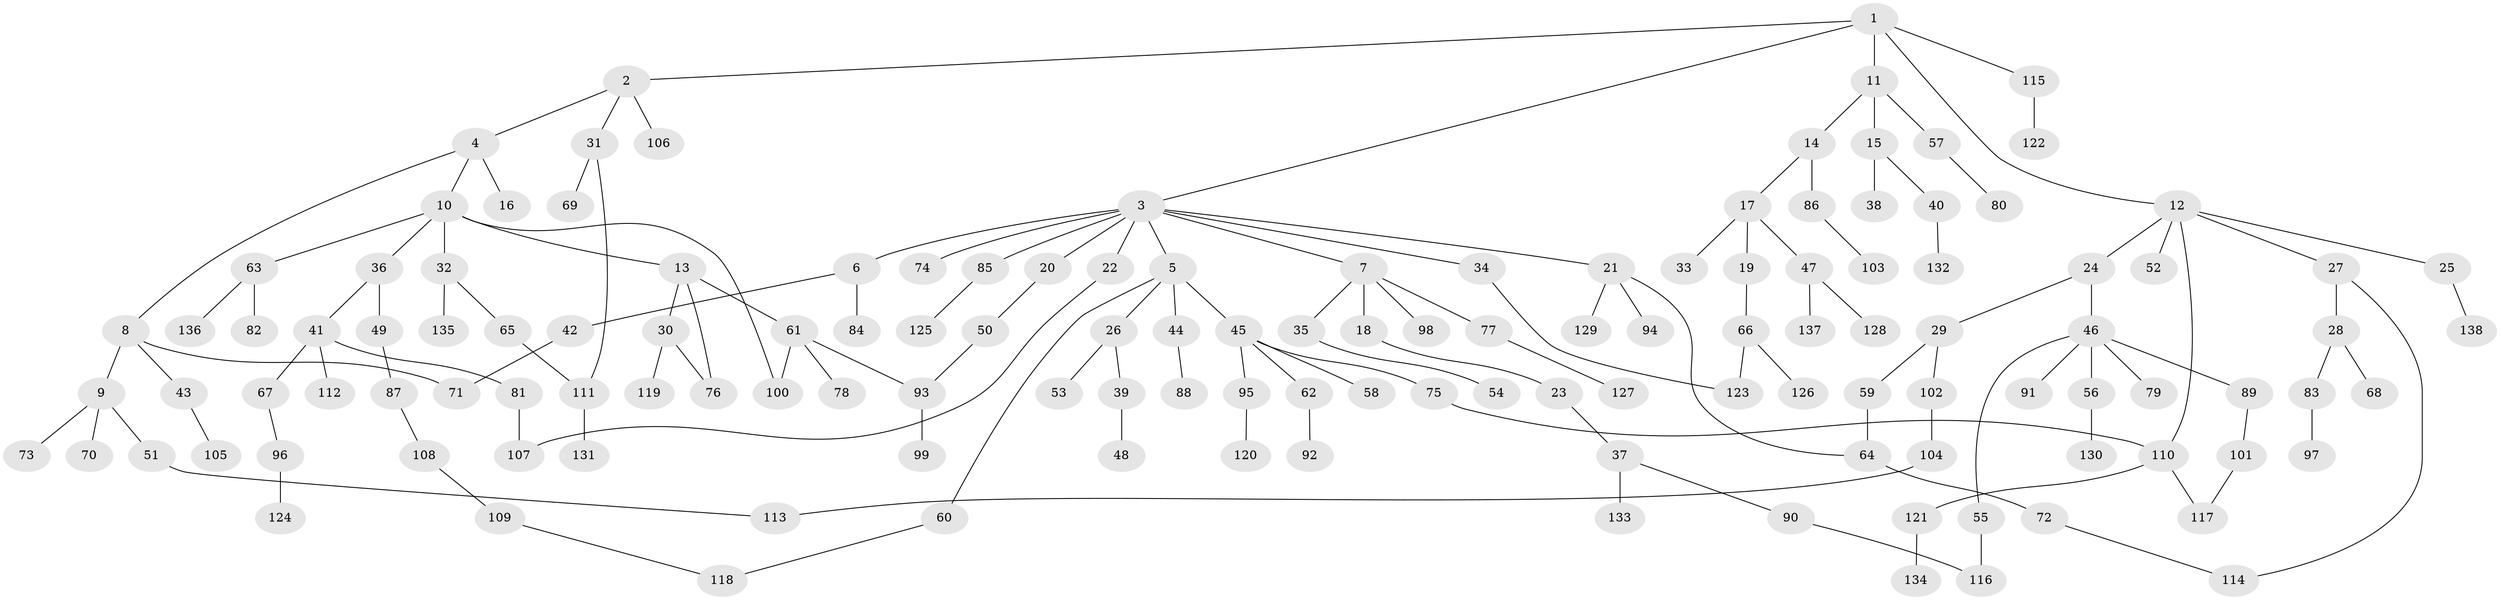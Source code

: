// Generated by graph-tools (version 1.1) at 2025/49/03/09/25 03:49:22]
// undirected, 138 vertices, 151 edges
graph export_dot {
graph [start="1"]
  node [color=gray90,style=filled];
  1;
  2;
  3;
  4;
  5;
  6;
  7;
  8;
  9;
  10;
  11;
  12;
  13;
  14;
  15;
  16;
  17;
  18;
  19;
  20;
  21;
  22;
  23;
  24;
  25;
  26;
  27;
  28;
  29;
  30;
  31;
  32;
  33;
  34;
  35;
  36;
  37;
  38;
  39;
  40;
  41;
  42;
  43;
  44;
  45;
  46;
  47;
  48;
  49;
  50;
  51;
  52;
  53;
  54;
  55;
  56;
  57;
  58;
  59;
  60;
  61;
  62;
  63;
  64;
  65;
  66;
  67;
  68;
  69;
  70;
  71;
  72;
  73;
  74;
  75;
  76;
  77;
  78;
  79;
  80;
  81;
  82;
  83;
  84;
  85;
  86;
  87;
  88;
  89;
  90;
  91;
  92;
  93;
  94;
  95;
  96;
  97;
  98;
  99;
  100;
  101;
  102;
  103;
  104;
  105;
  106;
  107;
  108;
  109;
  110;
  111;
  112;
  113;
  114;
  115;
  116;
  117;
  118;
  119;
  120;
  121;
  122;
  123;
  124;
  125;
  126;
  127;
  128;
  129;
  130;
  131;
  132;
  133;
  134;
  135;
  136;
  137;
  138;
  1 -- 2;
  1 -- 3;
  1 -- 11;
  1 -- 12;
  1 -- 115;
  2 -- 4;
  2 -- 31;
  2 -- 106;
  3 -- 5;
  3 -- 6;
  3 -- 7;
  3 -- 20;
  3 -- 21;
  3 -- 22;
  3 -- 34;
  3 -- 74;
  3 -- 85;
  4 -- 8;
  4 -- 10;
  4 -- 16;
  5 -- 26;
  5 -- 44;
  5 -- 45;
  5 -- 60;
  6 -- 42;
  6 -- 84;
  7 -- 18;
  7 -- 35;
  7 -- 77;
  7 -- 98;
  8 -- 9;
  8 -- 43;
  8 -- 71;
  9 -- 51;
  9 -- 70;
  9 -- 73;
  10 -- 13;
  10 -- 32;
  10 -- 36;
  10 -- 63;
  10 -- 100;
  11 -- 14;
  11 -- 15;
  11 -- 57;
  12 -- 24;
  12 -- 25;
  12 -- 27;
  12 -- 52;
  12 -- 110;
  13 -- 30;
  13 -- 61;
  13 -- 76;
  14 -- 17;
  14 -- 86;
  15 -- 38;
  15 -- 40;
  17 -- 19;
  17 -- 33;
  17 -- 47;
  18 -- 23;
  19 -- 66;
  20 -- 50;
  21 -- 94;
  21 -- 129;
  21 -- 64;
  22 -- 107;
  23 -- 37;
  24 -- 29;
  24 -- 46;
  25 -- 138;
  26 -- 39;
  26 -- 53;
  27 -- 28;
  27 -- 114;
  28 -- 68;
  28 -- 83;
  29 -- 59;
  29 -- 102;
  30 -- 76;
  30 -- 119;
  31 -- 69;
  31 -- 111;
  32 -- 65;
  32 -- 135;
  34 -- 123;
  35 -- 54;
  36 -- 41;
  36 -- 49;
  37 -- 90;
  37 -- 133;
  39 -- 48;
  40 -- 132;
  41 -- 67;
  41 -- 81;
  41 -- 112;
  42 -- 71;
  43 -- 105;
  44 -- 88;
  45 -- 58;
  45 -- 62;
  45 -- 75;
  45 -- 95;
  46 -- 55;
  46 -- 56;
  46 -- 79;
  46 -- 89;
  46 -- 91;
  47 -- 128;
  47 -- 137;
  49 -- 87;
  50 -- 93;
  51 -- 113;
  55 -- 116;
  56 -- 130;
  57 -- 80;
  59 -- 64;
  60 -- 118;
  61 -- 78;
  61 -- 93;
  61 -- 100;
  62 -- 92;
  63 -- 82;
  63 -- 136;
  64 -- 72;
  65 -- 111;
  66 -- 126;
  66 -- 123;
  67 -- 96;
  72 -- 114;
  75 -- 110;
  77 -- 127;
  81 -- 107;
  83 -- 97;
  85 -- 125;
  86 -- 103;
  87 -- 108;
  89 -- 101;
  90 -- 116;
  93 -- 99;
  95 -- 120;
  96 -- 124;
  101 -- 117;
  102 -- 104;
  104 -- 113;
  108 -- 109;
  109 -- 118;
  110 -- 121;
  110 -- 117;
  111 -- 131;
  115 -- 122;
  121 -- 134;
}
